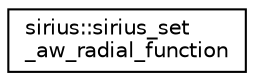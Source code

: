 digraph "Graphical Class Hierarchy"
{
 // INTERACTIVE_SVG=YES
  edge [fontname="Helvetica",fontsize="10",labelfontname="Helvetica",labelfontsize="10"];
  node [fontname="Helvetica",fontsize="10",shape=record];
  rankdir="LR";
  Node1 [label="sirius::sirius_set\l_aw_radial_function",height=0.2,width=0.4,color="black", fillcolor="white", style="filled",URL="$interfacesirius_1_1sirius__set__aw__radial__function.html"];
}
